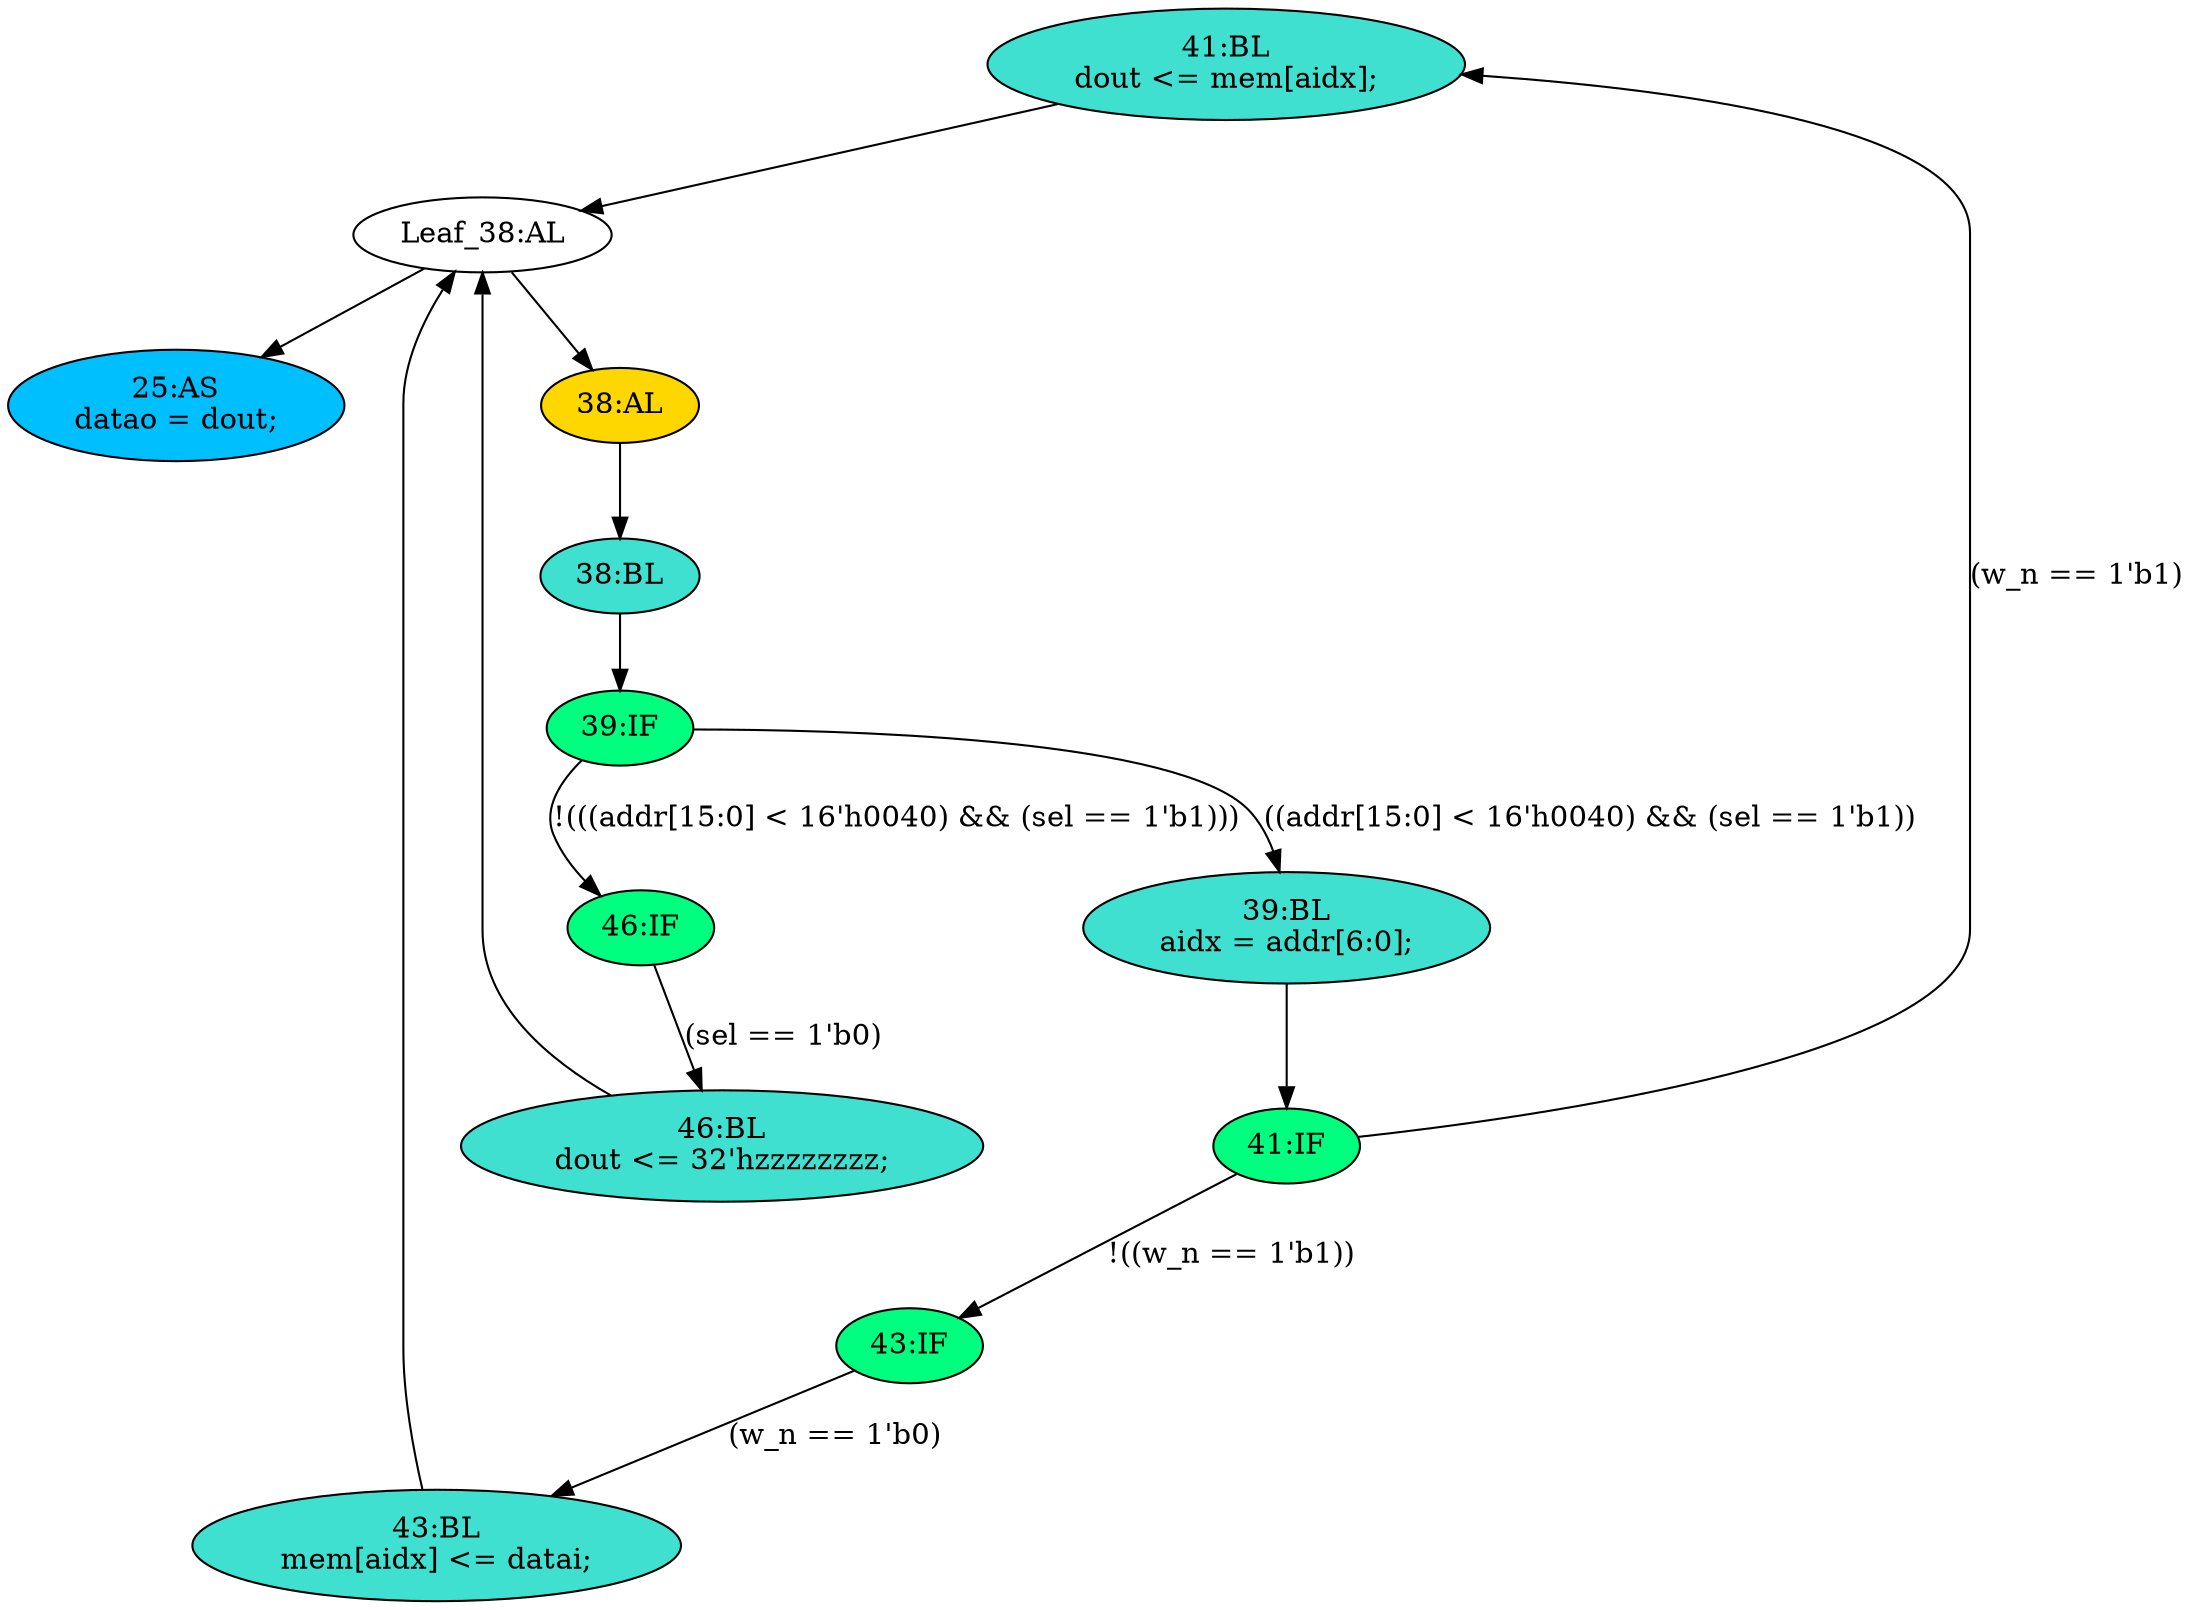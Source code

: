 strict digraph "compose( ,  )" {
	node [label="\N"];
	"41:BL"	 [ast="<pyverilog.vparser.ast.Block object at 0x7f174d3e98d0>",
		fillcolor=turquoise,
		label="41:BL
dout <= mem[aidx];",
		statements="[<pyverilog.vparser.ast.NonblockingSubstitution object at 0x7f174d3e9950>]",
		style=filled,
		typ=Block];
	"Leaf_38:AL"	 [def_var="['mem', 'aidx', 'dout']",
		label="Leaf_38:AL"];
	"41:BL" -> "Leaf_38:AL"	 [cond="[]",
		lineno=None];
	"43:IF"	 [ast="<pyverilog.vparser.ast.IfStatement object at 0x7f174d3e9b50>",
		fillcolor=springgreen,
		label="43:IF",
		statements="[]",
		style=filled,
		typ=IfStatement];
	"43:BL"	 [ast="<pyverilog.vparser.ast.Block object at 0x7f174d3e9d10>",
		fillcolor=turquoise,
		label="43:BL
mem[aidx] <= datai;",
		statements="[<pyverilog.vparser.ast.NonblockingSubstitution object at 0x7f174d3e9d50>]",
		style=filled,
		typ=Block];
	"43:IF" -> "43:BL"	 [cond="['w_n']",
		label="(w_n == 1'b0)",
		lineno=43];
	"38:AL"	 [ast="<pyverilog.vparser.ast.Always object at 0x7f174d3e9090>",
		clk_sens=True,
		fillcolor=gold,
		label="38:AL",
		sens="['clk']",
		statements="[]",
		style=filled,
		typ=Always,
		use_var="['w_n', 'datai', 'addr', 'mem', 'aidx', 'sel']"];
	"Leaf_38:AL" -> "38:AL";
	"25:AS"	 [ast="<pyverilog.vparser.ast.Assign object at 0x7f174d7f2750>",
		def_var="['datao']",
		fillcolor=deepskyblue,
		label="25:AS
datao = dout;",
		statements="[]",
		style=filled,
		typ=Assign,
		use_var="['dout']"];
	"Leaf_38:AL" -> "25:AS";
	"46:IF"	 [ast="<pyverilog.vparser.ast.IfStatement object at 0x7f174d3e9d90>",
		fillcolor=springgreen,
		label="46:IF",
		statements="[]",
		style=filled,
		typ=IfStatement];
	"46:BL"	 [ast="<pyverilog.vparser.ast.Block object at 0x7f174d3e9e50>",
		fillcolor=turquoise,
		label="46:BL
dout <= 32'hzzzzzzzz;",
		statements="[<pyverilog.vparser.ast.NonblockingSubstitution object at 0x7f174d3e9fd0>]",
		style=filled,
		typ=Block];
	"46:IF" -> "46:BL"	 [cond="['sel']",
		label="(sel == 1'b0)",
		lineno=46];
	"38:BL"	 [ast="<pyverilog.vparser.ast.Block object at 0x7f174d3e9110>",
		fillcolor=turquoise,
		label="38:BL",
		statements="[]",
		style=filled,
		typ=Block];
	"39:IF"	 [ast="<pyverilog.vparser.ast.IfStatement object at 0x7f174d3e9e10>",
		fillcolor=springgreen,
		label="39:IF",
		statements="[]",
		style=filled,
		typ=IfStatement];
	"38:BL" -> "39:IF"	 [cond="[]",
		lineno=None];
	"39:IF" -> "46:IF"	 [cond="['addr', 'sel']",
		label="!(((addr[15:0] < 16'h0040) && (sel == 1'b1)))",
		lineno=39];
	"39:BL"	 [ast="<pyverilog.vparser.ast.Block object at 0x7f174d3e9650>",
		fillcolor=turquoise,
		label="39:BL
aidx = addr[6:0];",
		statements="[<pyverilog.vparser.ast.BlockingSubstitution object at 0x7f174d3e9590>]",
		style=filled,
		typ=Block];
	"39:IF" -> "39:BL"	 [cond="['addr', 'sel']",
		label="((addr[15:0] < 16'h0040) && (sel == 1'b1))",
		lineno=39];
	"38:AL" -> "38:BL"	 [cond="[]",
		lineno=None];
	"46:BL" -> "Leaf_38:AL"	 [cond="[]",
		lineno=None];
	"41:IF"	 [ast="<pyverilog.vparser.ast.IfStatement object at 0x7f174d3e99d0>",
		fillcolor=springgreen,
		label="41:IF",
		statements="[]",
		style=filled,
		typ=IfStatement];
	"39:BL" -> "41:IF"	 [cond="[]",
		lineno=None];
	"41:IF" -> "41:BL"	 [cond="['w_n']",
		label="(w_n == 1'b1)",
		lineno=41];
	"41:IF" -> "43:IF"	 [cond="['w_n']",
		label="!((w_n == 1'b1))",
		lineno=41];
	"43:BL" -> "Leaf_38:AL"	 [cond="[]",
		lineno=None];
}
